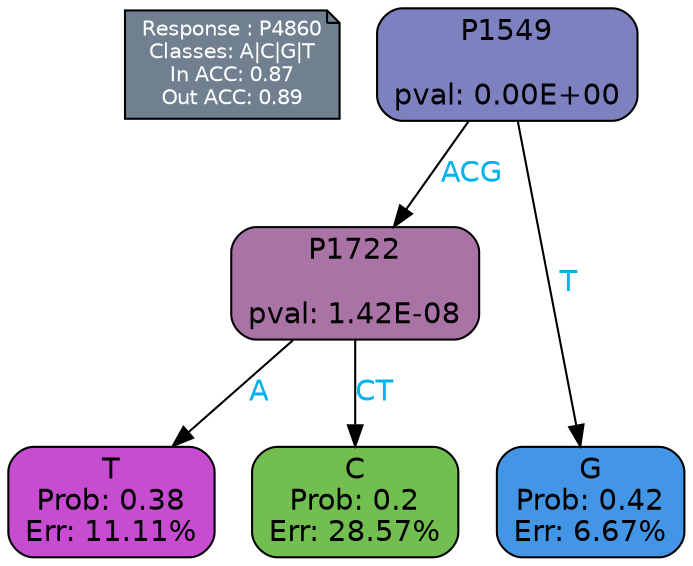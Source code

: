 digraph Tree {
node [shape=box, style="filled, rounded", color="black", fontname=helvetica] ;
graph [ranksep=equally, splines=polylines, bgcolor=transparent, dpi=600] ;
edge [fontname=helvetica] ;
LEGEND [label="Response : P4860
Classes: A|C|G|T
In ACC: 0.87
Out ACC: 0.89
",shape=note,align=left,style=filled,fillcolor="slategray",fontcolor="white",fontsize=10];1 [label="P1549

pval: 0.00E+00", fillcolor="#7e81c0"] ;
2 [label="P1722

pval: 1.42E-08", fillcolor="#aa73a6"] ;
3 [label="T
Prob: 0.38
Err: 11.11%", fillcolor="#c74cd1"] ;
4 [label="C
Prob: 0.2
Err: 28.57%", fillcolor="#72be51"] ;
5 [label="G
Prob: 0.42
Err: 6.67%", fillcolor="#4396e5"] ;
1 -> 2 [label="ACG",fontcolor=deepskyblue2] ;
1 -> 5 [label="T",fontcolor=deepskyblue2] ;
2 -> 3 [label="A",fontcolor=deepskyblue2] ;
2 -> 4 [label="CT",fontcolor=deepskyblue2] ;
{rank = same; 3;4;5;}{rank = same; LEGEND;1;}}